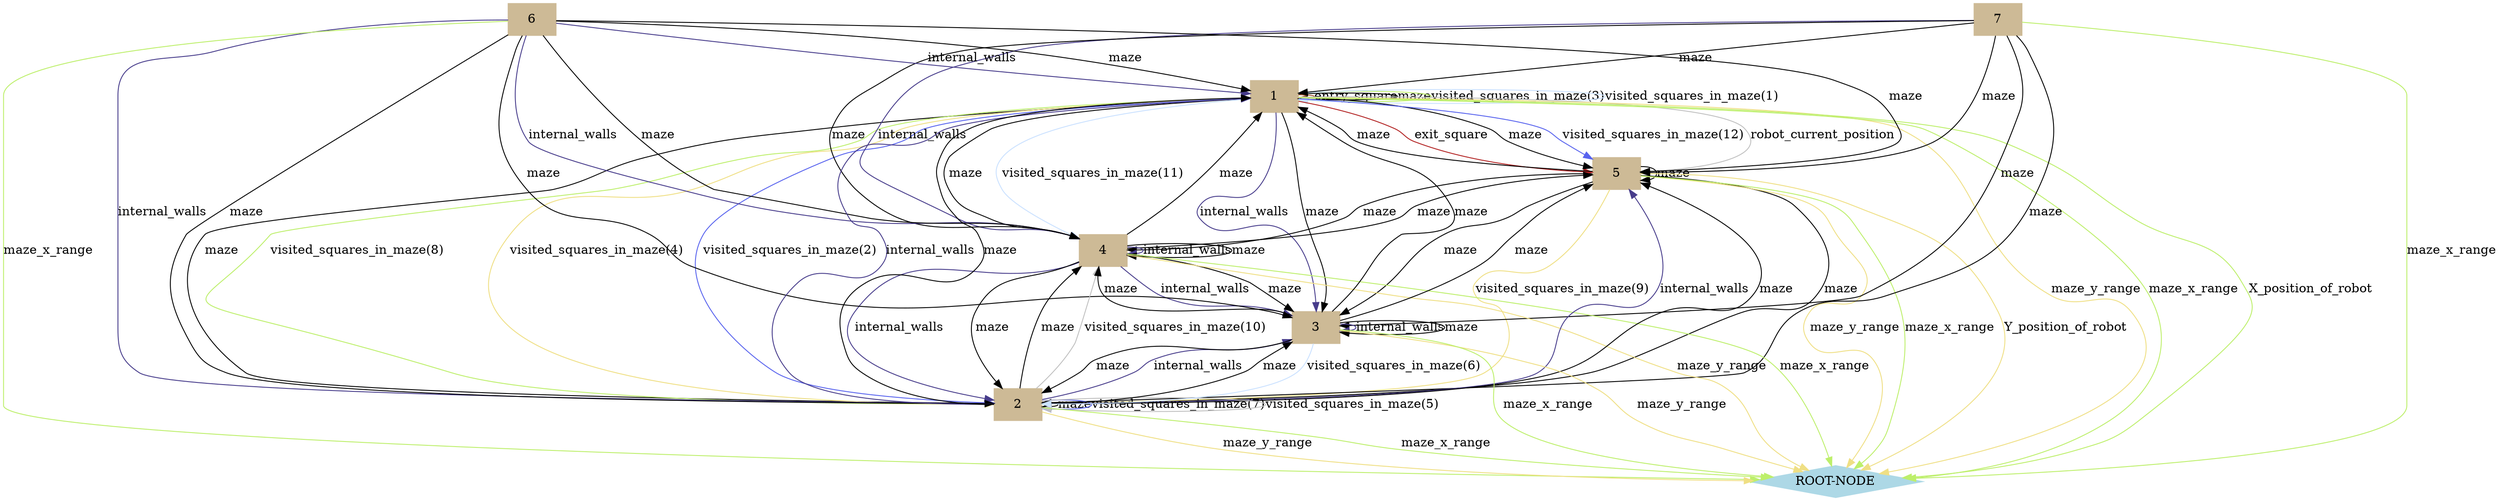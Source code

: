 digraph state {
 graph [fontsize=12]
rankdir=TB;
"1" -> "5" [label = "exit_square", color = "firebrick"];
"1" -> "1" [label = "entry_square", color = "sienna"];
"7" -> "4" [label = "internal_walls", color = "SlateBlue4"];
"6" -> "4" [label = "internal_walls", color = "SlateBlue4"];
"6" -> "2" [label = "internal_walls", color = "SlateBlue4"];
"6" -> "1" [label = "internal_walls", color = "SlateBlue4"];
"4" -> "4" [label = "internal_walls", color = "SlateBlue4"];
"4" -> "3" [label = "internal_walls", color = "SlateBlue4"];
"4" -> "2" [label = "internal_walls", color = "SlateBlue4"];
"3" -> "3" [label = "internal_walls", color = "SlateBlue4"];
"2" -> "5" [label = "internal_walls", color = "SlateBlue4"];
"2" -> "3" [label = "internal_walls", color = "SlateBlue4"];
"2" -> "1" [label = "internal_walls", color = "SlateBlue4"];
"1" -> "3" [label = "internal_walls", color = "SlateBlue4"];
"7" -> "5" [label = "maze", color = "black"];
"7" -> "4" [label = "maze", color = "black"];
"7" -> "3" [label = "maze", color = "black"];
"7" -> "2" [label = "maze", color = "black"];
"7" -> "1" [label = "maze", color = "black"];
"6" -> "5" [label = "maze", color = "black"];
"6" -> "4" [label = "maze", color = "black"];
"6" -> "3" [label = "maze", color = "black"];
"6" -> "2" [label = "maze", color = "black"];
"6" -> "1" [label = "maze", color = "black"];
"5" -> "5" [label = "maze", color = "black"];
"5" -> "4" [label = "maze", color = "black"];
"5" -> "3" [label = "maze", color = "black"];
"5" -> "2" [label = "maze", color = "black"];
"5" -> "1" [label = "maze", color = "black"];
"4" -> "5" [label = "maze", color = "black"];
"4" -> "4" [label = "maze", color = "black"];
"4" -> "3" [label = "maze", color = "black"];
"4" -> "2" [label = "maze", color = "black"];
"4" -> "1" [label = "maze", color = "black"];
"3" -> "5" [label = "maze", color = "black"];
"3" -> "4" [label = "maze", color = "black"];
"3" -> "3" [label = "maze", color = "black"];
"3" -> "2" [label = "maze", color = "black"];
"3" -> "1" [label = "maze", color = "black"];
"2" -> "5" [label = "maze", color = "black"];
"2" -> "4" [label = "maze", color = "black"];
"2" -> "3" [label = "maze", color = "black"];
"2" -> "2" [label = "maze", color = "black"];
"2" -> "1" [label = "maze", color = "black"];
"1" -> "5" [label = "maze", color = "black"];
"1" -> "4" [label = "maze", color = "black"];
"1" -> "3" [label = "maze", color = "black"];
"1" -> "2" [label = "maze", color = "black"];
"1" -> "1" [label = "maze", color = "black"];
"5" -> "ROOT-NODE" [label = "maze_y_range", color = "#efdf84"];
"4" -> "ROOT-NODE" [label = "maze_y_range", color = "#efdf84"];
"3" -> "ROOT-NODE" [label = "maze_y_range", color = "#efdf84"];
"2" -> "ROOT-NODE" [label = "maze_y_range", color = "#efdf84"];
"1" -> "ROOT-NODE" [label = "maze_y_range", color = "#efdf84"];
"7" -> "ROOT-NODE" [label = "maze_x_range", color = "#bdef6b"];
"6" -> "ROOT-NODE" [label = "maze_x_range", color = "#bdef6b"];
"5" -> "ROOT-NODE" [label = "maze_x_range", color = "#bdef6b"];
"4" -> "ROOT-NODE" [label = "maze_x_range", color = "#bdef6b"];
"3" -> "ROOT-NODE" [label = "maze_x_range", color = "#bdef6b"];
"2" -> "ROOT-NODE" [label = "maze_x_range", color = "#bdef6b"];
"1" -> "ROOT-NODE" [label = "maze_x_range", color = "#bdef6b"];
"1" -> "5" [label = "visited_squares_in_maze(12)", color = "#5863ee"];
"1" -> "4" [label = "visited_squares_in_maze(11)", color = "LightSteelBlue1"];
"2" -> "4" [label = "visited_squares_in_maze(10)", color = "gray"];
"5" -> "2" [label = "visited_squares_in_maze(9)", color = "#efdf84"];
"1" -> "2" [label = "visited_squares_in_maze(8)", color = "#bdef6b"];
"2" -> "2" [label = "visited_squares_in_maze(7)", color = "#5863ee"];
"3" -> "2" [label = "visited_squares_in_maze(6)", color = "LightSteelBlue1"];
"2" -> "2" [label = "visited_squares_in_maze(5)", color = "gray"];
"1" -> "2" [label = "visited_squares_in_maze(4)", color = "#efdf84"];
"1" -> "1" [label = "visited_squares_in_maze(3)", color = "#bdef6b"];
"1" -> "2" [label = "visited_squares_in_maze(2)", color = "#5863ee"];
"1" -> "1" [label = "visited_squares_in_maze(1)", color = "LightSteelBlue1"];
"1" -> "5" [label = "robot_current_position", color = "gray"];
"5" -> "ROOT-NODE" [label = "Y_position_of_robot", color = "#efdf84"];
"1" -> "ROOT-NODE" [label = "X_position_of_robot", color = "#bdef6b"];
"1" [color = "wheat3", style = "filled, solid", shape = "box"]
"5" [color = "wheat3", style = "filled, solid", shape = "box"]
"7" [color = "wheat3", style = "filled, solid", shape = "box"]
"4" [color = "wheat3", style = "filled, solid", shape = "box"]
"6" [color = "wheat3", style = "filled, solid", shape = "box"]
"2" [color = "wheat3", style = "filled, solid", shape = "box"]
"3" [color = "wheat3", style = "filled, solid", shape = "box"]
"ROOT-NODE" [color = "lightblue", style = "filled, solid", shape = "diamond"]
subgraph "cluster_OUTPUT" {node [style=filled,color=white]; label="OUTPUT"; style=filled;color=lightgrey; }
}